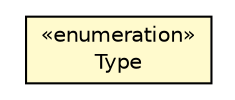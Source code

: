 #!/usr/local/bin/dot
#
# Class diagram 
# Generated by UMLGraph version R5_6-24-gf6e263 (http://www.umlgraph.org/)
#

digraph G {
	edge [fontname="Helvetica",fontsize=10,labelfontname="Helvetica",labelfontsize=10];
	node [fontname="Helvetica",fontsize=10,shape=plaintext];
	nodesep=0.25;
	ranksep=0.5;
	// com.orientechnologies.orient.core.sql.parser.OIndexIdentifier.Type
	c2071515 [label=<<table title="com.orientechnologies.orient.core.sql.parser.OIndexIdentifier.Type" border="0" cellborder="1" cellspacing="0" cellpadding="2" port="p" bgcolor="lemonChiffon" href="./OIndexIdentifier.Type.html">
		<tr><td><table border="0" cellspacing="0" cellpadding="1">
<tr><td align="center" balign="center"> &#171;enumeration&#187; </td></tr>
<tr><td align="center" balign="center"> Type </td></tr>
		</table></td></tr>
		</table>>, URL="./OIndexIdentifier.Type.html", fontname="Helvetica", fontcolor="black", fontsize=10.0];
}

